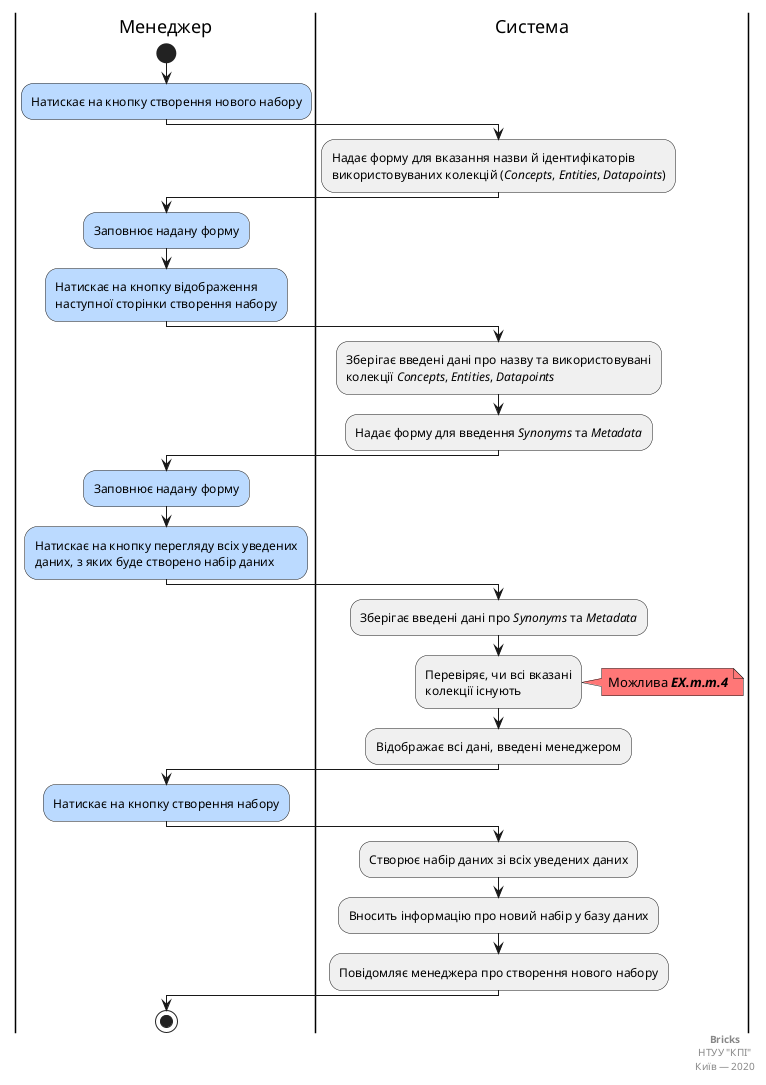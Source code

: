 @startuml

    |Менеджер|

        start;

        #bbdaff:Натискає на кнопку створення нового набору;

    |Система|

        #f0f0f0:Надає форму для вказання назви й ідентифікаторів
        використовуваних колекцій (<i>Concepts</i>, <i>Entities</i>, <i>Datapoints</i>);

    |Менеджер|

        #bbdaff:Заповнює надану форму;

        #bbdaff:Натискає на кнопку відображення
        наступної сторінки створення набору;

    |Система|

        #f0f0f0:Зберігає введені дані про назву та використовувані
        колекції <i>Concepts</i>, <i>Entities</i>, <i>Datapoints</i>;

        #f0f0f0:Надає форму для введення <i>Synonyms</i> та <i>Metadata</i>;

    |Менеджер|

        #bbdaff:Заповнює надану форму;

        #bbdaff:Натискає на кнопку перегляду всіх уведених
        даних, з яких буде створено набір даних;

    |Система|

        #f0f0f0:Зберігає введені дані про <i>Synonyms</i> та <i>Metadata</i>;

        #f0f0f0:Перевіряє, чи всі вказані
        колекції існують;

        note right #f77
            Можлива <b><i>EX.m.m.4</i></b>
        end note

        #f0f0f0:Відображає всі дані, введені менеджером;

    |Менеджер|

        #bbdaff:Натискає на кнопку створення набору;

    |Система|

        #f0f0f0:Створює набір даних зі всіх уведених даних;

        #f0f0f0:Вносить інформацію про новий набір у базу даних;

        #f0f0f0:Повідомляє менеджера про створення нового набору;

    |Менеджер|

        stop;

    right footer
        <b>Bricks</b>
        НТУУ "КПІ"
        Київ — 2020
    end footer

@enduml
